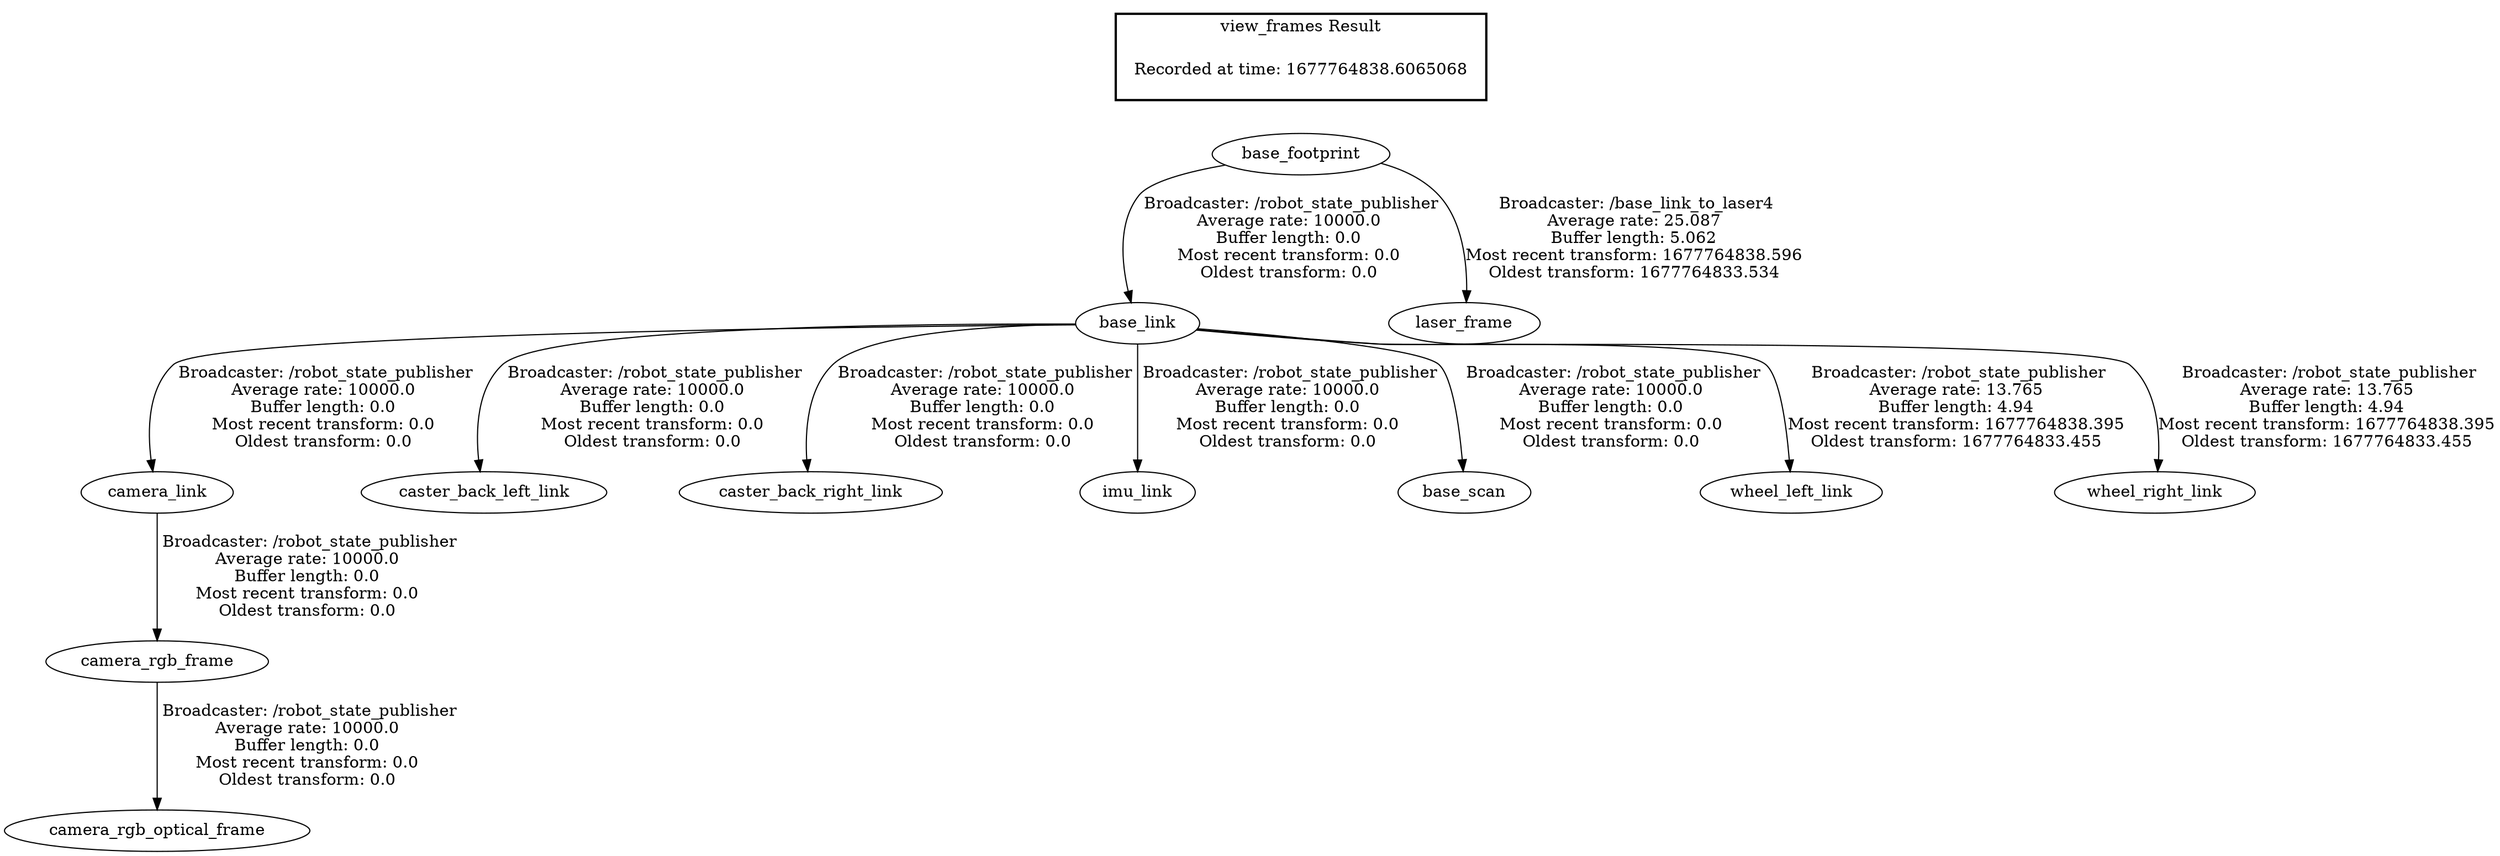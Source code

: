 digraph G {
"base_footprint" -> "base_link"[label=" Broadcaster: /robot_state_publisher\nAverage rate: 10000.0\nBuffer length: 0.0\nMost recent transform: 0.0\nOldest transform: 0.0\n"];
"base_link" -> "camera_link"[label=" Broadcaster: /robot_state_publisher\nAverage rate: 10000.0\nBuffer length: 0.0\nMost recent transform: 0.0\nOldest transform: 0.0\n"];
"camera_link" -> "camera_rgb_frame"[label=" Broadcaster: /robot_state_publisher\nAverage rate: 10000.0\nBuffer length: 0.0\nMost recent transform: 0.0\nOldest transform: 0.0\n"];
"camera_rgb_frame" -> "camera_rgb_optical_frame"[label=" Broadcaster: /robot_state_publisher\nAverage rate: 10000.0\nBuffer length: 0.0\nMost recent transform: 0.0\nOldest transform: 0.0\n"];
"base_link" -> "caster_back_left_link"[label=" Broadcaster: /robot_state_publisher\nAverage rate: 10000.0\nBuffer length: 0.0\nMost recent transform: 0.0\nOldest transform: 0.0\n"];
"base_link" -> "caster_back_right_link"[label=" Broadcaster: /robot_state_publisher\nAverage rate: 10000.0\nBuffer length: 0.0\nMost recent transform: 0.0\nOldest transform: 0.0\n"];
"base_link" -> "imu_link"[label=" Broadcaster: /robot_state_publisher\nAverage rate: 10000.0\nBuffer length: 0.0\nMost recent transform: 0.0\nOldest transform: 0.0\n"];
"base_link" -> "base_scan"[label=" Broadcaster: /robot_state_publisher\nAverage rate: 10000.0\nBuffer length: 0.0\nMost recent transform: 0.0\nOldest transform: 0.0\n"];
"base_footprint" -> "laser_frame"[label=" Broadcaster: /base_link_to_laser4\nAverage rate: 25.087\nBuffer length: 5.062\nMost recent transform: 1677764838.596\nOldest transform: 1677764833.534\n"];
"base_link" -> "wheel_left_link"[label=" Broadcaster: /robot_state_publisher\nAverage rate: 13.765\nBuffer length: 4.94\nMost recent transform: 1677764838.395\nOldest transform: 1677764833.455\n"];
"base_link" -> "wheel_right_link"[label=" Broadcaster: /robot_state_publisher\nAverage rate: 13.765\nBuffer length: 4.94\nMost recent transform: 1677764838.395\nOldest transform: 1677764833.455\n"];
edge [style=invis];
 subgraph cluster_legend { style=bold; color=black; label ="view_frames Result";
"Recorded at time: 1677764838.6065068"[ shape=plaintext ] ;
}->"base_footprint";
}